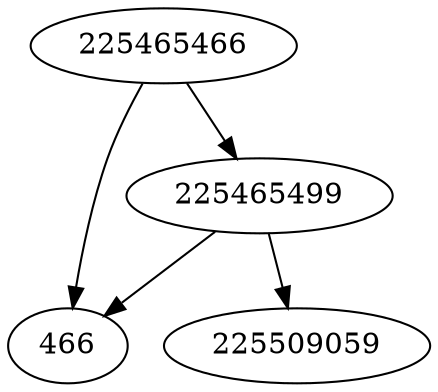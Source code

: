 strict digraph  {
466;
225509059;
225465499;
225465466;
225465499 -> 466;
225465499 -> 225509059;
225465466 -> 466;
225465466 -> 225465499;
}
